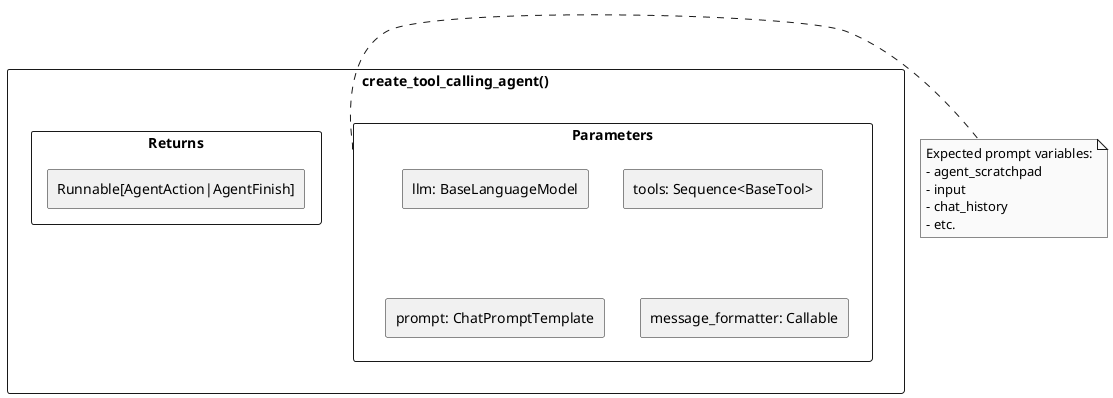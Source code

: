 @startuml create_tool_calling_agent
skinparam monochrome true
skinparam shadowing false
skinparam defaultFontName Helvetica

rectangle "create_tool_calling_agent()" as create_agent {
    rectangle "Parameters" as params {
        rectangle "llm: BaseLanguageModel" as llm
        rectangle "tools: Sequence<BaseTool>" as tools
        rectangle "prompt: ChatPromptTemplate" as prompt
        rectangle "message_formatter: Callable" as formatter
    }

    rectangle "Returns" as returns {
        rectangle "Runnable[AgentAction|AgentFinish]" as runnable
    }
}

note right of params
    Expected prompt variables:
    - agent_scratchpad
    - input
    - chat_history
    - etc.
end note

' interface "BaseLanguageModel" as llm_interface
' interface "BaseTool" as tool_interface
' interface "ChatPromptTemplate" as prompt_interface
' interface "Runnable" as runnable_interface

' llm ..> llm_interface
' tools ..> tool_interface
' prompt ..> prompt_interface
' runnable ..> runnable_interface

' formatter ..> "tuple[AgentAction, str]"
' formatter ..> "BaseMessage"

@enduml